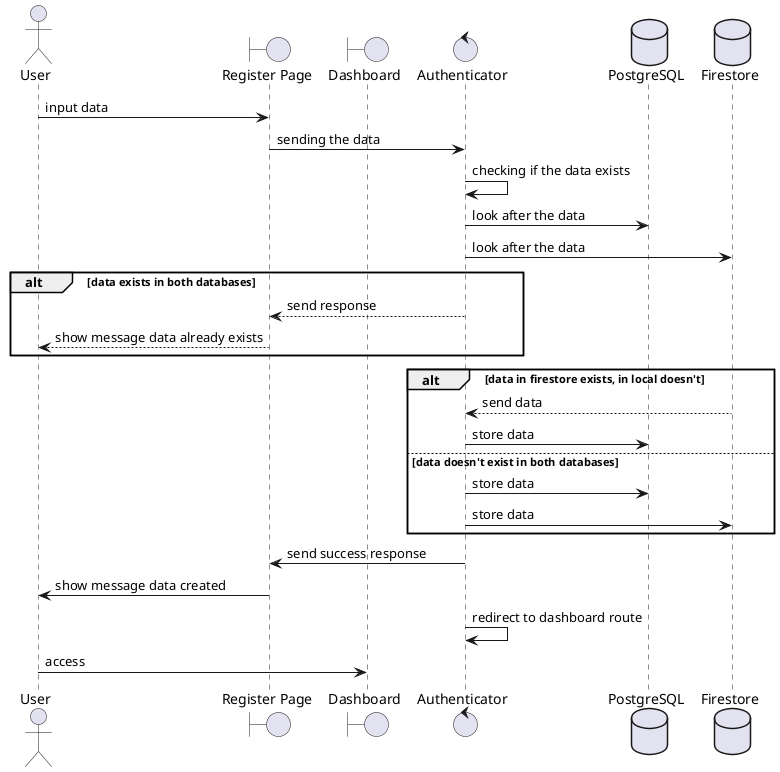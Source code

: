@startuml
actor       "User" as user
boundary    "Register Page" as register_page
boundary    "Dashboard" as dashboard
control     "Authenticator" as auth
database    "PostgreSQL" as localdb
database    "Firestore" as firestore
user -> register_page : input data
register_page -> auth : sending the data
auth -> auth : checking if the data exists
auth -> localdb : look after the data
auth -> firestore : look after the data
alt data exists in both databases
  auth --> register_page : send response
  register_page --> user : show message data already exists
end
alt data in firestore exists, in local doesn't
  firestore --> auth : send data
  auth -> localdb : store data
else data doesn't exist in both databases
  auth -> localdb : store data
  auth -> firestore : store data
end
auth -> register_page : send success response
register_page -> user : show message data created
auth -> auth : redirect to dashboard route
user -> dashboard : access

@enduml
